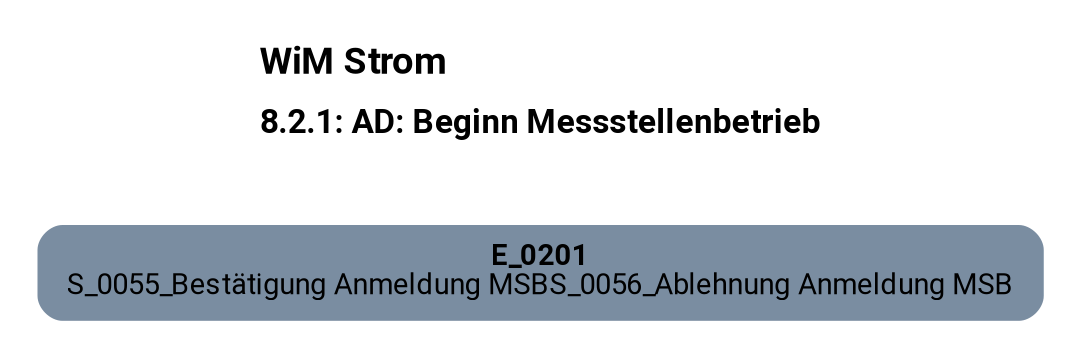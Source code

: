 digraph D {
    labelloc="t";
    label=<<B><FONT POINT-SIZE="18">WiM Strom</FONT></B><BR align="left"/><BR/><B><FONT POINT-SIZE="16">8.2.1: AD: Beginn Messstellenbetrieb</FONT></B><BR align="left"/><BR/><BR/><BR/>>;
    ratio="compress";
    concentrate=true;
    pack=true;
    rankdir=TB;
    packmode="array";
    size="20,20";
    fontsize=12;
    pad=0.25;
    "Empty" [margin="0.2,0.12", shape=box, style="filled,rounded", penwidth=0.0, fillcolor="#7a8da1", label=<<B>E_0201</B><BR align="center"/><FONT>S_0055_Bestätigung Anmeldung MSB
S_0056_Ablehnung Anmeldung MSB</FONT><BR align="center"/>>, fontname="Roboto, sans-serif"];


    bgcolor="transparent";
fontname="Roboto, sans-serif";
}